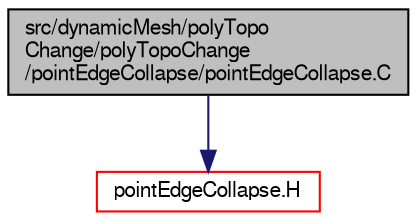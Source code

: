 digraph "src/dynamicMesh/polyTopoChange/polyTopoChange/pointEdgeCollapse/pointEdgeCollapse.C"
{
  bgcolor="transparent";
  edge [fontname="FreeSans",fontsize="10",labelfontname="FreeSans",labelfontsize="10"];
  node [fontname="FreeSans",fontsize="10",shape=record];
  Node1 [label="src/dynamicMesh/polyTopo\lChange/polyTopoChange\l/pointEdgeCollapse/pointEdgeCollapse.C",height=0.2,width=0.4,color="black", fillcolor="grey75", style="filled" fontcolor="black"];
  Node1 -> Node2 [color="midnightblue",fontsize="10",style="solid",fontname="FreeSans"];
  Node2 [label="pointEdgeCollapse.H",height=0.2,width=0.4,color="red",URL="$a04478.html"];
}
